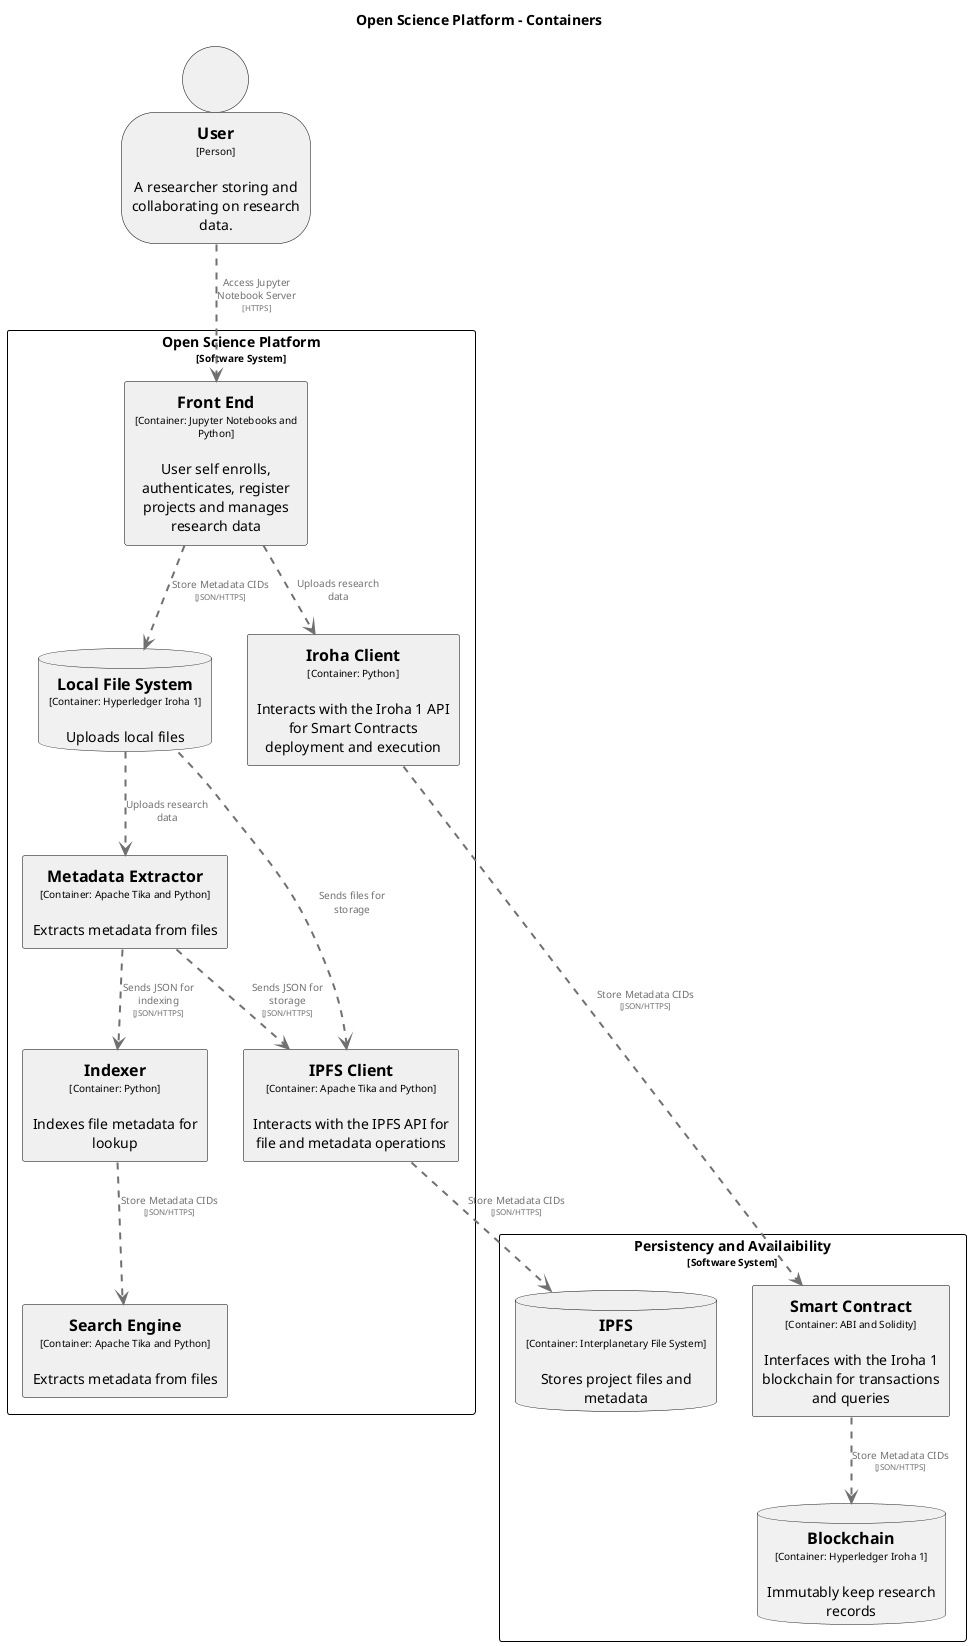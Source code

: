 @startuml
skinparam monochrome true
set separator none
title Open Science Platform - Containers

top to bottom direction

skinparam {
  arrowFontSize 10
  defaultTextAlignment center
  wrapWidth 200
  maxMessageSize 100
}

hide stereotype

skinparam rectangle<<OpenSciencePlatform.Indexer>> {
  BackgroundColor #F0F0F0
  FontColor #000000
  BorderColor #000000
  shadowing false
}
skinparam database<<OpenSciencePlatform.IPFS>> {
  BackgroundColor #F0F0F0
  FontColor #000000
  BorderColor #000000
  shadowing false
}
skinparam rectangle<<OpenSciencePlatform.Blockchain>> {
  BackgroundColor #F0F0F0
  FontColor #000000
  BorderColor #000000
  shadowing false
}

skinparam rectangle<<OpenSciencePlatform.SearchEngine>> {
  BackgroundColor #F0F0F0
  FontColor #000000
  BorderColor #000000
  shadowing false
}

skinparam person<<User>> {
  BackgroundColor #F0F0F0
  FontColor #000000
  BorderColor #000000
  shadowing false
}
skinparam rectangle<<OpenSciencePlatform.MetadataExtractor>> {
  BackgroundColor #F0F0F0
  FontColor #000000
  BorderColor #000000
  shadowing false
}

skinparam rectangle<<OpenSciencePlatform.IPFSClient>> {
  BackgroundColor #F0F0F0
  FontColor #000000
  BorderColor #000000
  shadowing false
}

skinparam rectangle<<OpenSciencePlatform.IrohaClient>> {
  BackgroundColor #F0F0F0
  FontColor #000000
  BorderColor #000000
  shadowing false
}

skinparam rectangle<<OpenSciencePlatform.FrontEnd>> {
  BackgroundColor #F0F0F0
  FontColor #000000
  BorderColor #000000
  shadowing false
}

skinparam rectangle<<OpenSciencePlatform.SmartContract>> {
  BackgroundColor #F0F0F0
  FontColor #000000
  BorderColor #000000
  shadowing false
}
skinparam rectangle<<OpenSciencePlatform>> {
  BorderColor #000000
  FontColor #000000
  shadowing false
}

person "==User\n<size:10>[Person]</size>\n\nA researcher storing and collaborating on research data." <<User>> as User

rectangle "Open Science Platform\n<size:10>[Software System]</size>" <<OpenSciencePlatform>> {
  rectangle "==Front End\n<size:10>[Container: Jupyter Notebooks and Python]</size>\n\nUser self enrolls, authenticates, register projects and manages research data " <<OpenSciencePlatform.FrontEnd>> as OpenSciencePlatform.FrontEnd
  rectangle "==Indexer\n<size:10>[Container: Python]</size>\n\nIndexes file metadata for lookup" <<OpenSciencePlatform.Indexer>> as OpenSciencePlatform.Indexer
  rectangle "==Metadata Extractor\n<size:10>[Container: Apache Tika and Python]</size>\n\nExtracts metadata from files" <<OpenSciencePlatform.MetadataExtractor>> as OpenSciencePlatform.MetadataExtractor
  rectangle "==Iroha Client\n<size:10>[Container: Python]</size>\n\nInteracts with the Iroha 1 API for Smart Contracts deployment and execution" <<OpenSciencePlatform.IrohaClient>> as OpenSciencePlatform.IrohaClient
  rectangle "==IPFS Client\n<size:10>[Container: Apache Tika and Python]</size>\n\nInteracts with the IPFS API for file and metadata operations" <<OpenSciencePlatform.IPFSClient>> as OpenSciencePlatform.IPFSClient
  rectangle "==Search Engine\n<size:10>[Container: Apache Tika and Python]</size>\n\nExtracts metadata from files" <<OpenSciencePlatform.SearchEngine>> as OpenSciencePlatform.SearchEngine
  database "==Local File System\n<size:10>[Container: Hyperledger Iroha 1]</size>\n\nUploads local files" <<OpenSciencePlatform.LocalFileSystem>> as OpenSciencePlatform.LocalFileSystem

}

  
rectangle "Persistency and Availaibility\n<size:10>[Software System]</size>" <<OpenSciencePlatform>> {
  database "==IPFS\n<size:10>[Container: Interplanetary File System]</size>\n\nStores project files and metadata" <<OpenSciencePlatform.IPFS>> as OpenSciencePlatform.IPFS
  database "==Blockchain\n<size:10>[Container: Hyperledger Iroha 1]</size>\n\nImmutably keep research records" <<OpenSciencePlatform.Blockchain>> as OpenSciencePlatform.Blockchain
  rectangle "==Smart Contract\n<size:10>[Container: ABI and Solidity]</size>\n\nInterfaces with the Iroha 1 blockchain for transactions and queries" <<OpenSciencePlatform.SearchEngine>> as OpenSciencePlatform.SmartContract

}

User .[#707070,thickness=2].> OpenSciencePlatform.FrontEnd : "<color:#707070>Access Jupyter Notebook Server\n<color:#707070><size:8>[HTTPS]</size>"
OpenSciencePlatform.LocalFileSystem .[#707070,thickness=2].> OpenSciencePlatform.MetadataExtractor : "<color:#707070>Uploads research data"
OpenSciencePlatform.FrontEnd .[#707070,thickness=2].> OpenSciencePlatform.IrohaClient : "<color:#707070>Uploads research data"
OpenSciencePlatform.LocalFileSystem .[#707070,thickness=2].> OpenSciencePlatform.IPFSClient : "<color:#707070>Sends files for storage"
OpenSciencePlatform.MetadataExtractor .[#707070,thickness=2].> OpenSciencePlatform.Indexer : "<color:#707070>Sends JSON for indexing\n<color:#707070><size:8>[JSON/HTTPS]</size>"
OpenSciencePlatform.MetadataExtractor .[#707070,thickness=2].> OpenSciencePlatform.IPFSClient : "<color:#707070>Sends JSON for storage\n<color:#707070><size:8>[JSON/HTTPS]</size>"
OpenSciencePlatform.SmartContract .[#707070,thickness=2].> OpenSciencePlatform.Blockchain : "<color:#707070>Store Metadata CIDs\n<color:#707070><size:8>[JSON/HTTPS]</size>"
OpenSciencePlatform.IPFSClient .[#707070,thickness=2].> OpenSciencePlatform.IPFS : "<color:#707070>Store Metadata CIDs\n<color:#707070><size:8>[JSON/HTTPS]</size>"
OpenSciencePlatform.Indexer .[#707070,thickness=2].> OpenSciencePlatform.SearchEngine : "<color:#707070>Store Metadata CIDs\n<color:#707070><size:8>[JSON/HTTPS]</size>"
OpenSciencePlatform.FrontEnd .[#707070,thickness=2].> OpenSciencePlatform.LocalFileSystem : "<color:#707070>Store Metadata CIDs\n<color:#707070><size:8>[JSON/HTTPS]</size>"
OpenSciencePlatform.IrohaClient .[#707070,thickness=2].> OpenSciencePlatform.SmartContract : "<color:#707070>Store Metadata CIDs\n<color:#707070><size:8>[JSON/HTTPS]</size>"




@enduml

